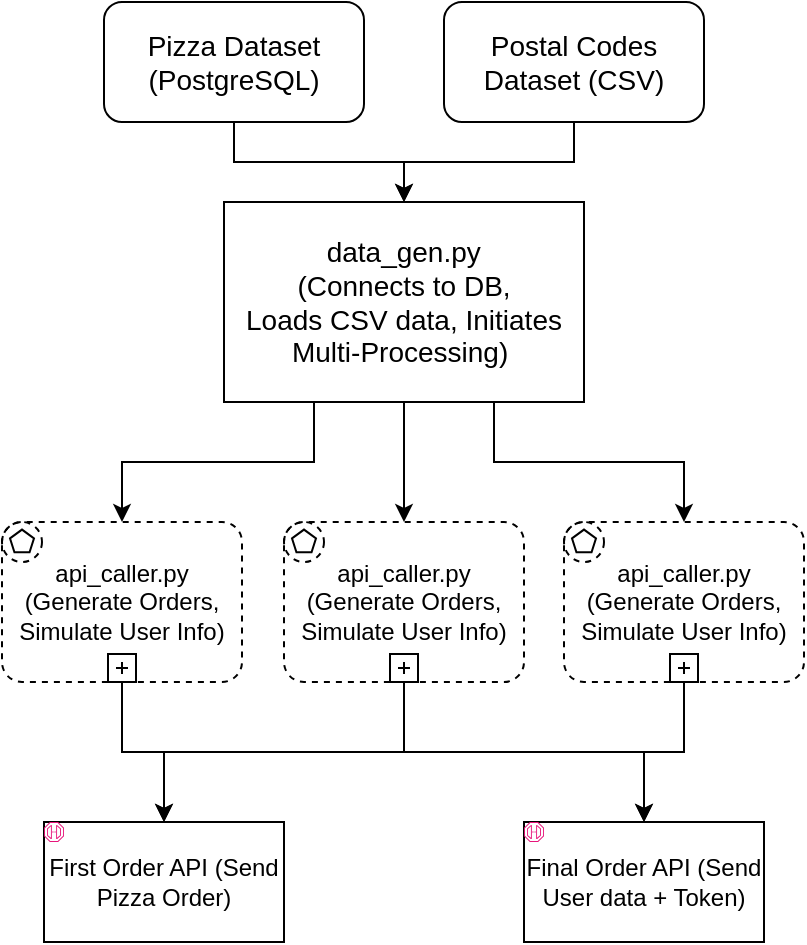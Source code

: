 <mxfile version="24.7.7">
  <diagram name="Page-1" id="p7fXe_zeEu5JoQGk8zQr">
    <mxGraphModel dx="724" dy="431" grid="1" gridSize="10" guides="1" tooltips="1" connect="1" arrows="1" fold="1" page="1" pageScale="1" pageWidth="850" pageHeight="1100" math="0" shadow="0">
      <root>
        <mxCell id="0" />
        <mxCell id="1" parent="0" />
        <mxCell id="LQ8B1Hqz2sIYhNUN1L1J-29" style="edgeStyle=orthogonalEdgeStyle;rounded=0;orthogonalLoop=1;jettySize=auto;html=1;exitX=0.5;exitY=1;exitDx=0;exitDy=0;" edge="1" parent="1" source="LQ8B1Hqz2sIYhNUN1L1J-1" target="LQ8B1Hqz2sIYhNUN1L1J-5">
          <mxGeometry relative="1" as="geometry" />
        </mxCell>
        <mxCell id="LQ8B1Hqz2sIYhNUN1L1J-1" value="&lt;font style=&quot;font-size: 14px;&quot;&gt;Pizza Dataset (PostgreSQL)&lt;/font&gt;" style="rounded=1;whiteSpace=wrap;html=1;" vertex="1" parent="1">
          <mxGeometry x="270" y="30" width="130" height="60" as="geometry" />
        </mxCell>
        <mxCell id="LQ8B1Hqz2sIYhNUN1L1J-27" value="" style="edgeStyle=orthogonalEdgeStyle;rounded=0;orthogonalLoop=1;jettySize=auto;html=1;" edge="1" parent="1" source="LQ8B1Hqz2sIYhNUN1L1J-3" target="LQ8B1Hqz2sIYhNUN1L1J-5">
          <mxGeometry relative="1" as="geometry" />
        </mxCell>
        <mxCell id="LQ8B1Hqz2sIYhNUN1L1J-3" value="&lt;font style=&quot;font-size: 14px;&quot;&gt;Postal Codes Dataset (CSV)&lt;/font&gt;" style="rounded=1;whiteSpace=wrap;html=1;" vertex="1" parent="1">
          <mxGeometry x="440" y="30" width="130" height="60" as="geometry" />
        </mxCell>
        <mxCell id="LQ8B1Hqz2sIYhNUN1L1J-16" style="edgeStyle=orthogonalEdgeStyle;rounded=0;orthogonalLoop=1;jettySize=auto;html=1;exitX=0.25;exitY=1;exitDx=0;exitDy=0;" edge="1" parent="1" source="LQ8B1Hqz2sIYhNUN1L1J-5" target="LQ8B1Hqz2sIYhNUN1L1J-10">
          <mxGeometry relative="1" as="geometry" />
        </mxCell>
        <mxCell id="LQ8B1Hqz2sIYhNUN1L1J-25" style="edgeStyle=orthogonalEdgeStyle;rounded=0;orthogonalLoop=1;jettySize=auto;html=1;exitX=0.5;exitY=1;exitDx=0;exitDy=0;" edge="1" parent="1" source="LQ8B1Hqz2sIYhNUN1L1J-5" target="LQ8B1Hqz2sIYhNUN1L1J-22">
          <mxGeometry relative="1" as="geometry" />
        </mxCell>
        <mxCell id="LQ8B1Hqz2sIYhNUN1L1J-26" style="edgeStyle=orthogonalEdgeStyle;rounded=0;orthogonalLoop=1;jettySize=auto;html=1;exitX=0.75;exitY=1;exitDx=0;exitDy=0;entryX=0.5;entryY=0;entryDx=0;entryDy=0;" edge="1" parent="1" source="LQ8B1Hqz2sIYhNUN1L1J-5" target="LQ8B1Hqz2sIYhNUN1L1J-24">
          <mxGeometry relative="1" as="geometry" />
        </mxCell>
        <mxCell id="LQ8B1Hqz2sIYhNUN1L1J-5" value="&lt;span style=&quot;font-size: 14px;&quot;&gt;&lt;span style=&quot;font-weight: bold; font-size: 13px;&quot;&gt;&amp;nbsp;&lt;/span&gt;&lt;font style=&quot;font-size: 14px;&quot;&gt;data_gen.py&amp;nbsp;&lt;/font&gt;&lt;/span&gt;&lt;div style=&quot;font-size: 14px;&quot;&gt;&lt;font style=&quot;font-size: 14px;&quot;&gt;(Connects &lt;span style=&quot;&quot; class=&quot;hljs-keyword&quot;&gt;to&lt;/span&gt; DB, Loads&amp;nbsp;CSV data, Initiates Multi&lt;span style=&quot;&quot; class=&quot;hljs-operator&quot;&gt;-&lt;/span&gt;Processing)&amp;nbsp;&lt;/font&gt;&lt;/div&gt;" style="rounded=0;whiteSpace=wrap;html=1;" vertex="1" parent="1">
          <mxGeometry x="330" y="130" width="180" height="100" as="geometry" />
        </mxCell>
        <mxCell id="LQ8B1Hqz2sIYhNUN1L1J-8" value="" style="shape=image;html=1;verticalAlign=top;verticalLabelPosition=bottom;labelBackgroundColor=#ffffff;imageAspect=0;aspect=fixed;image=https://cdn0.iconfinder.com/data/icons/long-shadow-web-icons/512/python-128.png" vertex="1" parent="1">
          <mxGeometry x="330" y="130" width="30" height="30" as="geometry" />
        </mxCell>
        <mxCell id="LQ8B1Hqz2sIYhNUN1L1J-43" style="edgeStyle=orthogonalEdgeStyle;rounded=0;orthogonalLoop=1;jettySize=auto;html=1;exitX=0.5;exitY=1;exitDx=0;exitDy=0;exitPerimeter=0;entryX=0.5;entryY=0;entryDx=0;entryDy=0;" edge="1" parent="1" source="LQ8B1Hqz2sIYhNUN1L1J-10" target="LQ8B1Hqz2sIYhNUN1L1J-30">
          <mxGeometry relative="1" as="geometry" />
        </mxCell>
        <mxCell id="LQ8B1Hqz2sIYhNUN1L1J-10" value="api_caller.py (Generate Orders, Simulate &lt;span class=&quot;hljs-keyword&quot;&gt;User&lt;/span&gt; Info)" style="points=[[0.25,0,0],[0.5,0,0],[0.75,0,0],[1,0.25,0],[1,0.5,0],[1,0.75,0],[0.75,1,0],[0.5,1,0],[0.25,1,0],[0,0.75,0],[0,0.5,0],[0,0.25,0]];shape=mxgraph.bpmn.task;whiteSpace=wrap;rectStyle=rounded;size=10;html=1;container=1;expand=0;collapsible=0;taskMarker=abstract;bpmnShapeType=subprocess;isLoopSub=1;outline=eventNonint;symbol=multiple;" vertex="1" parent="1">
          <mxGeometry x="219" y="290" width="120" height="80" as="geometry" />
        </mxCell>
        <mxCell id="LQ8B1Hqz2sIYhNUN1L1J-19" value="" style="shape=image;html=1;verticalAlign=top;verticalLabelPosition=bottom;labelBackgroundColor=#ffffff;imageAspect=0;aspect=fixed;image=https://cdn0.iconfinder.com/data/icons/long-shadow-web-icons/512/python-128.png" vertex="1" parent="LQ8B1Hqz2sIYhNUN1L1J-10">
          <mxGeometry x="50" width="20" height="20" as="geometry" />
        </mxCell>
        <mxCell id="LQ8B1Hqz2sIYhNUN1L1J-44" style="edgeStyle=orthogonalEdgeStyle;rounded=0;orthogonalLoop=1;jettySize=auto;html=1;exitX=0.5;exitY=1;exitDx=0;exitDy=0;exitPerimeter=0;entryX=0.5;entryY=0;entryDx=0;entryDy=0;" edge="1" parent="1" source="LQ8B1Hqz2sIYhNUN1L1J-21" target="LQ8B1Hqz2sIYhNUN1L1J-30">
          <mxGeometry relative="1" as="geometry" />
        </mxCell>
        <mxCell id="LQ8B1Hqz2sIYhNUN1L1J-21" value="api_caller.py (Generate Orders, Simulate &lt;span class=&quot;hljs-keyword&quot;&gt;User&lt;/span&gt; Info)" style="points=[[0.25,0,0],[0.5,0,0],[0.75,0,0],[1,0.25,0],[1,0.5,0],[1,0.75,0],[0.75,1,0],[0.5,1,0],[0.25,1,0],[0,0.75,0],[0,0.5,0],[0,0.25,0]];shape=mxgraph.bpmn.task;whiteSpace=wrap;rectStyle=rounded;size=10;html=1;container=1;expand=0;collapsible=0;taskMarker=abstract;bpmnShapeType=subprocess;isLoopSub=1;outline=eventNonint;symbol=multiple;" vertex="1" parent="1">
          <mxGeometry x="360" y="290" width="120" height="80" as="geometry" />
        </mxCell>
        <mxCell id="LQ8B1Hqz2sIYhNUN1L1J-22" value="" style="shape=image;html=1;verticalAlign=top;verticalLabelPosition=bottom;labelBackgroundColor=#ffffff;imageAspect=0;aspect=fixed;image=https://cdn0.iconfinder.com/data/icons/long-shadow-web-icons/512/python-128.png" vertex="1" parent="LQ8B1Hqz2sIYhNUN1L1J-21">
          <mxGeometry x="50" width="20" height="20" as="geometry" />
        </mxCell>
        <mxCell id="LQ8B1Hqz2sIYhNUN1L1J-46" style="edgeStyle=orthogonalEdgeStyle;rounded=0;orthogonalLoop=1;jettySize=auto;html=1;exitX=0.5;exitY=1;exitDx=0;exitDy=0;exitPerimeter=0;entryX=0.5;entryY=0;entryDx=0;entryDy=0;" edge="1" parent="1" source="LQ8B1Hqz2sIYhNUN1L1J-23" target="LQ8B1Hqz2sIYhNUN1L1J-31">
          <mxGeometry relative="1" as="geometry" />
        </mxCell>
        <mxCell id="LQ8B1Hqz2sIYhNUN1L1J-23" value="api_caller.py (Generate Orders, Simulate &lt;span class=&quot;hljs-keyword&quot;&gt;User&lt;/span&gt; Info)" style="points=[[0.25,0,0],[0.5,0,0],[0.75,0,0],[1,0.25,0],[1,0.5,0],[1,0.75,0],[0.75,1,0],[0.5,1,0],[0.25,1,0],[0,0.75,0],[0,0.5,0],[0,0.25,0]];shape=mxgraph.bpmn.task;whiteSpace=wrap;rectStyle=rounded;size=10;html=1;container=1;expand=0;collapsible=0;taskMarker=abstract;bpmnShapeType=subprocess;isLoopSub=1;outline=eventNonint;symbol=multiple;" vertex="1" parent="1">
          <mxGeometry x="500" y="290" width="120" height="80" as="geometry" />
        </mxCell>
        <mxCell id="LQ8B1Hqz2sIYhNUN1L1J-24" value="" style="shape=image;html=1;verticalAlign=top;verticalLabelPosition=bottom;labelBackgroundColor=#ffffff;imageAspect=0;aspect=fixed;image=https://cdn0.iconfinder.com/data/icons/long-shadow-web-icons/512/python-128.png" vertex="1" parent="LQ8B1Hqz2sIYhNUN1L1J-23">
          <mxGeometry x="50" width="20" height="20" as="geometry" />
        </mxCell>
        <mxCell id="LQ8B1Hqz2sIYhNUN1L1J-45" style="edgeStyle=orthogonalEdgeStyle;rounded=0;orthogonalLoop=1;jettySize=auto;html=1;exitX=0.5;exitY=1;exitDx=0;exitDy=0;exitPerimeter=0;entryX=0.5;entryY=0;entryDx=0;entryDy=0;" edge="1" parent="1" source="LQ8B1Hqz2sIYhNUN1L1J-21" target="LQ8B1Hqz2sIYhNUN1L1J-31">
          <mxGeometry relative="1" as="geometry" />
        </mxCell>
        <mxCell id="LQ8B1Hqz2sIYhNUN1L1J-48" value="" style="group" vertex="1" connectable="0" parent="1">
          <mxGeometry x="240" y="440" width="120" height="60" as="geometry" />
        </mxCell>
        <mxCell id="LQ8B1Hqz2sIYhNUN1L1J-30" value="&lt;span class=&quot;hljs-keyword&quot;&gt;First&lt;/span&gt; &lt;span class=&quot;hljs-keyword&quot;&gt;Order&lt;/span&gt; API (Send Pizza Order)" style="rounded=0;whiteSpace=wrap;html=1;" vertex="1" parent="LQ8B1Hqz2sIYhNUN1L1J-48">
          <mxGeometry width="120" height="60" as="geometry" />
        </mxCell>
        <mxCell id="LQ8B1Hqz2sIYhNUN1L1J-32" value="" style="sketch=0;outlineConnect=0;fontColor=#232F3E;gradientColor=none;fillColor=#E7157B;strokeColor=none;dashed=0;verticalLabelPosition=bottom;verticalAlign=top;align=center;html=1;fontSize=12;fontStyle=0;aspect=fixed;pointerEvents=1;shape=mxgraph.aws4.endpoint;" vertex="1" parent="LQ8B1Hqz2sIYhNUN1L1J-48">
          <mxGeometry width="10" height="10" as="geometry" />
        </mxCell>
        <mxCell id="LQ8B1Hqz2sIYhNUN1L1J-49" value="" style="group" vertex="1" connectable="0" parent="1">
          <mxGeometry x="480" y="440" width="120" height="60" as="geometry" />
        </mxCell>
        <mxCell id="LQ8B1Hqz2sIYhNUN1L1J-31" value="&lt;span class=&quot;hljs-keyword&quot;&gt;Final Order&lt;/span&gt; API (Send User data + Token)" style="rounded=0;whiteSpace=wrap;html=1;" vertex="1" parent="LQ8B1Hqz2sIYhNUN1L1J-49">
          <mxGeometry width="120" height="60" as="geometry" />
        </mxCell>
        <mxCell id="LQ8B1Hqz2sIYhNUN1L1J-33" value="" style="sketch=0;outlineConnect=0;fontColor=#232F3E;gradientColor=none;fillColor=#E7157B;strokeColor=none;dashed=0;verticalLabelPosition=bottom;verticalAlign=top;align=center;html=1;fontSize=12;fontStyle=0;aspect=fixed;pointerEvents=1;shape=mxgraph.aws4.endpoint;" vertex="1" parent="LQ8B1Hqz2sIYhNUN1L1J-49">
          <mxGeometry width="10" height="10" as="geometry" />
        </mxCell>
      </root>
    </mxGraphModel>
  </diagram>
</mxfile>

